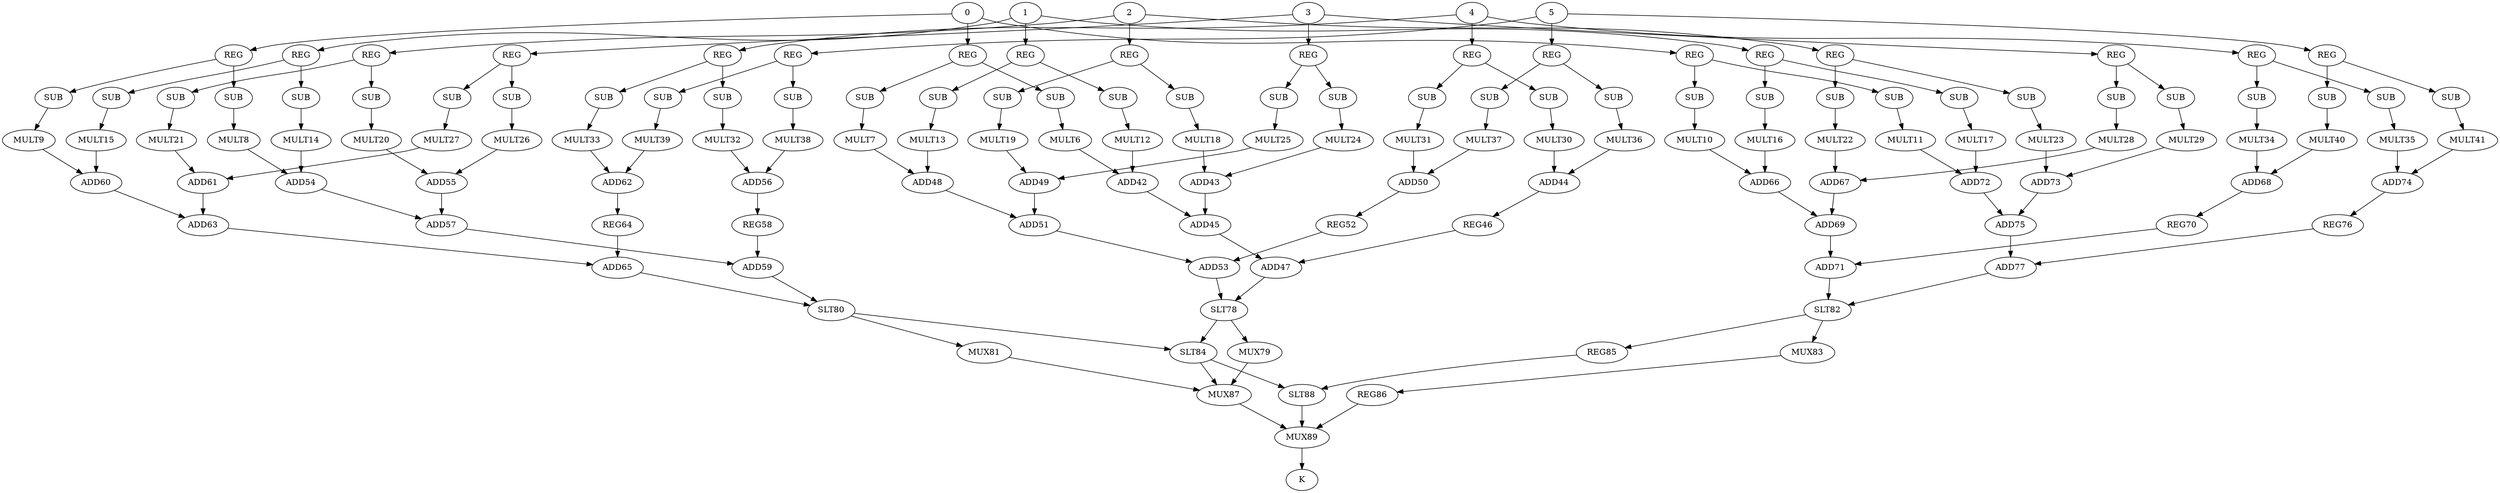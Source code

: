 strict digraph  {
0;
6 [label=MULT6];
7 [label=MULT7];
8 [label=MULT8];
9 [label=MULT9];
10 [label=MULT10];
11 [label=MULT11];
1;
12 [label=MULT12];
13 [label=MULT13];
14 [label=MULT14];
15 [label=MULT15];
16 [label=MULT16];
17 [label=MULT17];
2;
18 [label=MULT18];
19 [label=MULT19];
20 [label=MULT20];
21 [label=MULT21];
22 [label=MULT22];
23 [label=MULT23];
3;
24 [label=MULT24];
25 [label=MULT25];
26 [label=MULT26];
27 [label=MULT27];
28 [label=MULT28];
29 [label=MULT29];
4;
30 [label=MULT30];
31 [label=MULT31];
32 [label=MULT32];
33 [label=MULT33];
34 [label=MULT34];
35 [label=MULT35];
5;
36 [label=MULT36];
37 [label=MULT37];
38 [label=MULT38];
39 [label=MULT39];
40 [label=MULT40];
41 [label=MULT41];
42 [label=ADD42];
43 [label=ADD43];
44 [label=ADD44];
45 [label=ADD45];
46 [label=REG46];
47 [label=ADD47];
48 [label=ADD48];
49 [label=ADD49];
50 [label=ADD50];
51 [label=ADD51];
52 [label=REG52];
53 [label=ADD53];
54 [label=ADD54];
55 [label=ADD55];
56 [label=ADD56];
57 [label=ADD57];
58 [label=REG58];
59 [label=ADD59];
60 [label=ADD60];
61 [label=ADD61];
62 [label=ADD62];
63 [label=ADD63];
64 [label=REG64];
65 [label=ADD65];
66 [label=ADD66];
67 [label=ADD67];
68 [label=ADD68];
69 [label=ADD69];
70 [label=REG70];
71 [label=ADD71];
72 [label=ADD72];
73 [label=ADD73];
74 [label=ADD74];
75 [label=ADD75];
76 [label=REG76];
77 [label=ADD77];
78 [label=SLT78];
79 [label=MUX79];
80 [label=SLT80];
81 [label=MUX81];
82 [label=SLT82];
83 [label=MUX83];
84 [label=SLT84];
85 [label=REG85];
86 [label=REG86];
87 [label=MUX87];
88 [label=SLT88];
89 [label=MUX89];
90 [label=K];
91 [label=SUB];
92 [label=SUB];
93 [label=SUB];
94 [label=SUB];
95 [label=SUB];
96 [label=SUB];
97 [label=SUB];
98 [label=SUB];
99 [label=SUB];
100 [label=SUB];
101 [label=SUB];
102 [label=SUB];
103 [label=SUB];
104 [label=SUB];
105 [label=SUB];
106 [label=SUB];
107 [label=SUB];
108 [label=SUB];
109 [label=SUB];
110 [label=SUB];
111 [label=SUB];
112 [label=SUB];
113 [label=SUB];
114 [label=SUB];
115 [label=SUB];
116 [label=SUB];
117 [label=SUB];
118 [label=SUB];
119 [label=SUB];
120 [label=SUB];
121 [label=SUB];
122 [label=SUB];
123 [label=SUB];
124 [label=SUB];
125 [label=SUB];
126 [label=SUB];
127 [label=REG];
128 [label=REG];
129 [label=REG];
130 [label=REG];
131 [label=REG];
132 [label=REG];
133 [label=REG];
134 [label=REG];
135 [label=REG];
136 [label=REG];
137 [label=REG];
138 [label=REG];
139 [label=REG];
140 [label=REG];
141 [label=REG];
142 [label=REG];
143 [label=REG];
144 [label=REG];
0 -> 127;
0 -> 128;
0 -> 129;
6 -> 42;
7 -> 48;
8 -> 54;
9 -> 60;
10 -> 66;
11 -> 72;
1 -> 130;
1 -> 131;
1 -> 132;
12 -> 42;
13 -> 48;
14 -> 54;
15 -> 60;
16 -> 66;
17 -> 72;
2 -> 133;
2 -> 134;
2 -> 135;
18 -> 43;
19 -> 49;
20 -> 55;
21 -> 61;
22 -> 67;
23 -> 73;
3 -> 136;
3 -> 137;
3 -> 138;
24 -> 43;
25 -> 49;
26 -> 55;
27 -> 61;
28 -> 67;
29 -> 73;
4 -> 139;
4 -> 140;
4 -> 141;
30 -> 44;
31 -> 50;
32 -> 56;
33 -> 62;
34 -> 68;
35 -> 74;
5 -> 142;
5 -> 143;
5 -> 144;
36 -> 44;
37 -> 50;
38 -> 56;
39 -> 62;
40 -> 68;
41 -> 74;
42 -> 45;
43 -> 45;
44 -> 46;
45 -> 47;
46 -> 47;
47 -> 78;
48 -> 51;
49 -> 51;
50 -> 52;
51 -> 53;
52 -> 53;
53 -> 78;
54 -> 57;
55 -> 57;
56 -> 58;
57 -> 59;
58 -> 59;
59 -> 80;
60 -> 63;
61 -> 63;
62 -> 64;
63 -> 65;
64 -> 65;
65 -> 80;
66 -> 69;
67 -> 69;
68 -> 70;
69 -> 71;
70 -> 71;
71 -> 82;
72 -> 75;
73 -> 75;
74 -> 76;
75 -> 77;
76 -> 77;
77 -> 82;
78 -> 79;
78 -> 84;
79 -> 87;
80 -> 81;
80 -> 84;
81 -> 87;
82 -> 83;
82 -> 85;
83 -> 86;
84 -> 87;
84 -> 88;
85 -> 88;
86 -> 89;
87 -> 89;
88 -> 89;
89 -> 90;
91 -> 6;
92 -> 7;
93 -> 8;
94 -> 9;
95 -> 10;
96 -> 11;
97 -> 12;
98 -> 13;
99 -> 14;
100 -> 15;
101 -> 16;
102 -> 17;
103 -> 18;
104 -> 19;
105 -> 20;
106 -> 21;
107 -> 22;
108 -> 23;
109 -> 24;
110 -> 25;
111 -> 26;
112 -> 27;
113 -> 28;
114 -> 29;
115 -> 30;
116 -> 31;
117 -> 32;
118 -> 33;
119 -> 34;
120 -> 35;
121 -> 36;
122 -> 37;
123 -> 38;
124 -> 39;
125 -> 40;
126 -> 41;
127 -> 91;
127 -> 92;
128 -> 93;
128 -> 94;
129 -> 95;
129 -> 96;
130 -> 97;
130 -> 98;
131 -> 99;
131 -> 100;
132 -> 101;
132 -> 102;
133 -> 103;
133 -> 104;
134 -> 105;
134 -> 106;
135 -> 107;
135 -> 108;
136 -> 109;
136 -> 110;
137 -> 111;
137 -> 112;
138 -> 113;
138 -> 114;
139 -> 115;
139 -> 116;
140 -> 117;
140 -> 118;
141 -> 119;
141 -> 120;
142 -> 121;
142 -> 122;
143 -> 123;
143 -> 124;
144 -> 125;
144 -> 126;
}
